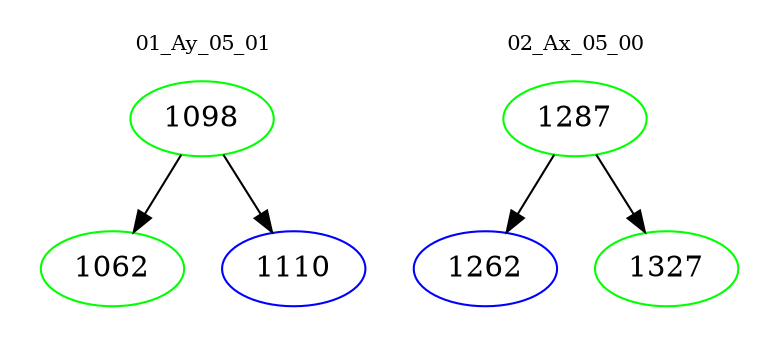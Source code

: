 digraph{
subgraph cluster_0 {
color = white
label = "01_Ay_05_01";
fontsize=10;
T0_1098 [label="1098", color="green"]
T0_1098 -> T0_1062 [color="black"]
T0_1062 [label="1062", color="green"]
T0_1098 -> T0_1110 [color="black"]
T0_1110 [label="1110", color="blue"]
}
subgraph cluster_1 {
color = white
label = "02_Ax_05_00";
fontsize=10;
T1_1287 [label="1287", color="green"]
T1_1287 -> T1_1262 [color="black"]
T1_1262 [label="1262", color="blue"]
T1_1287 -> T1_1327 [color="black"]
T1_1327 [label="1327", color="green"]
}
}
